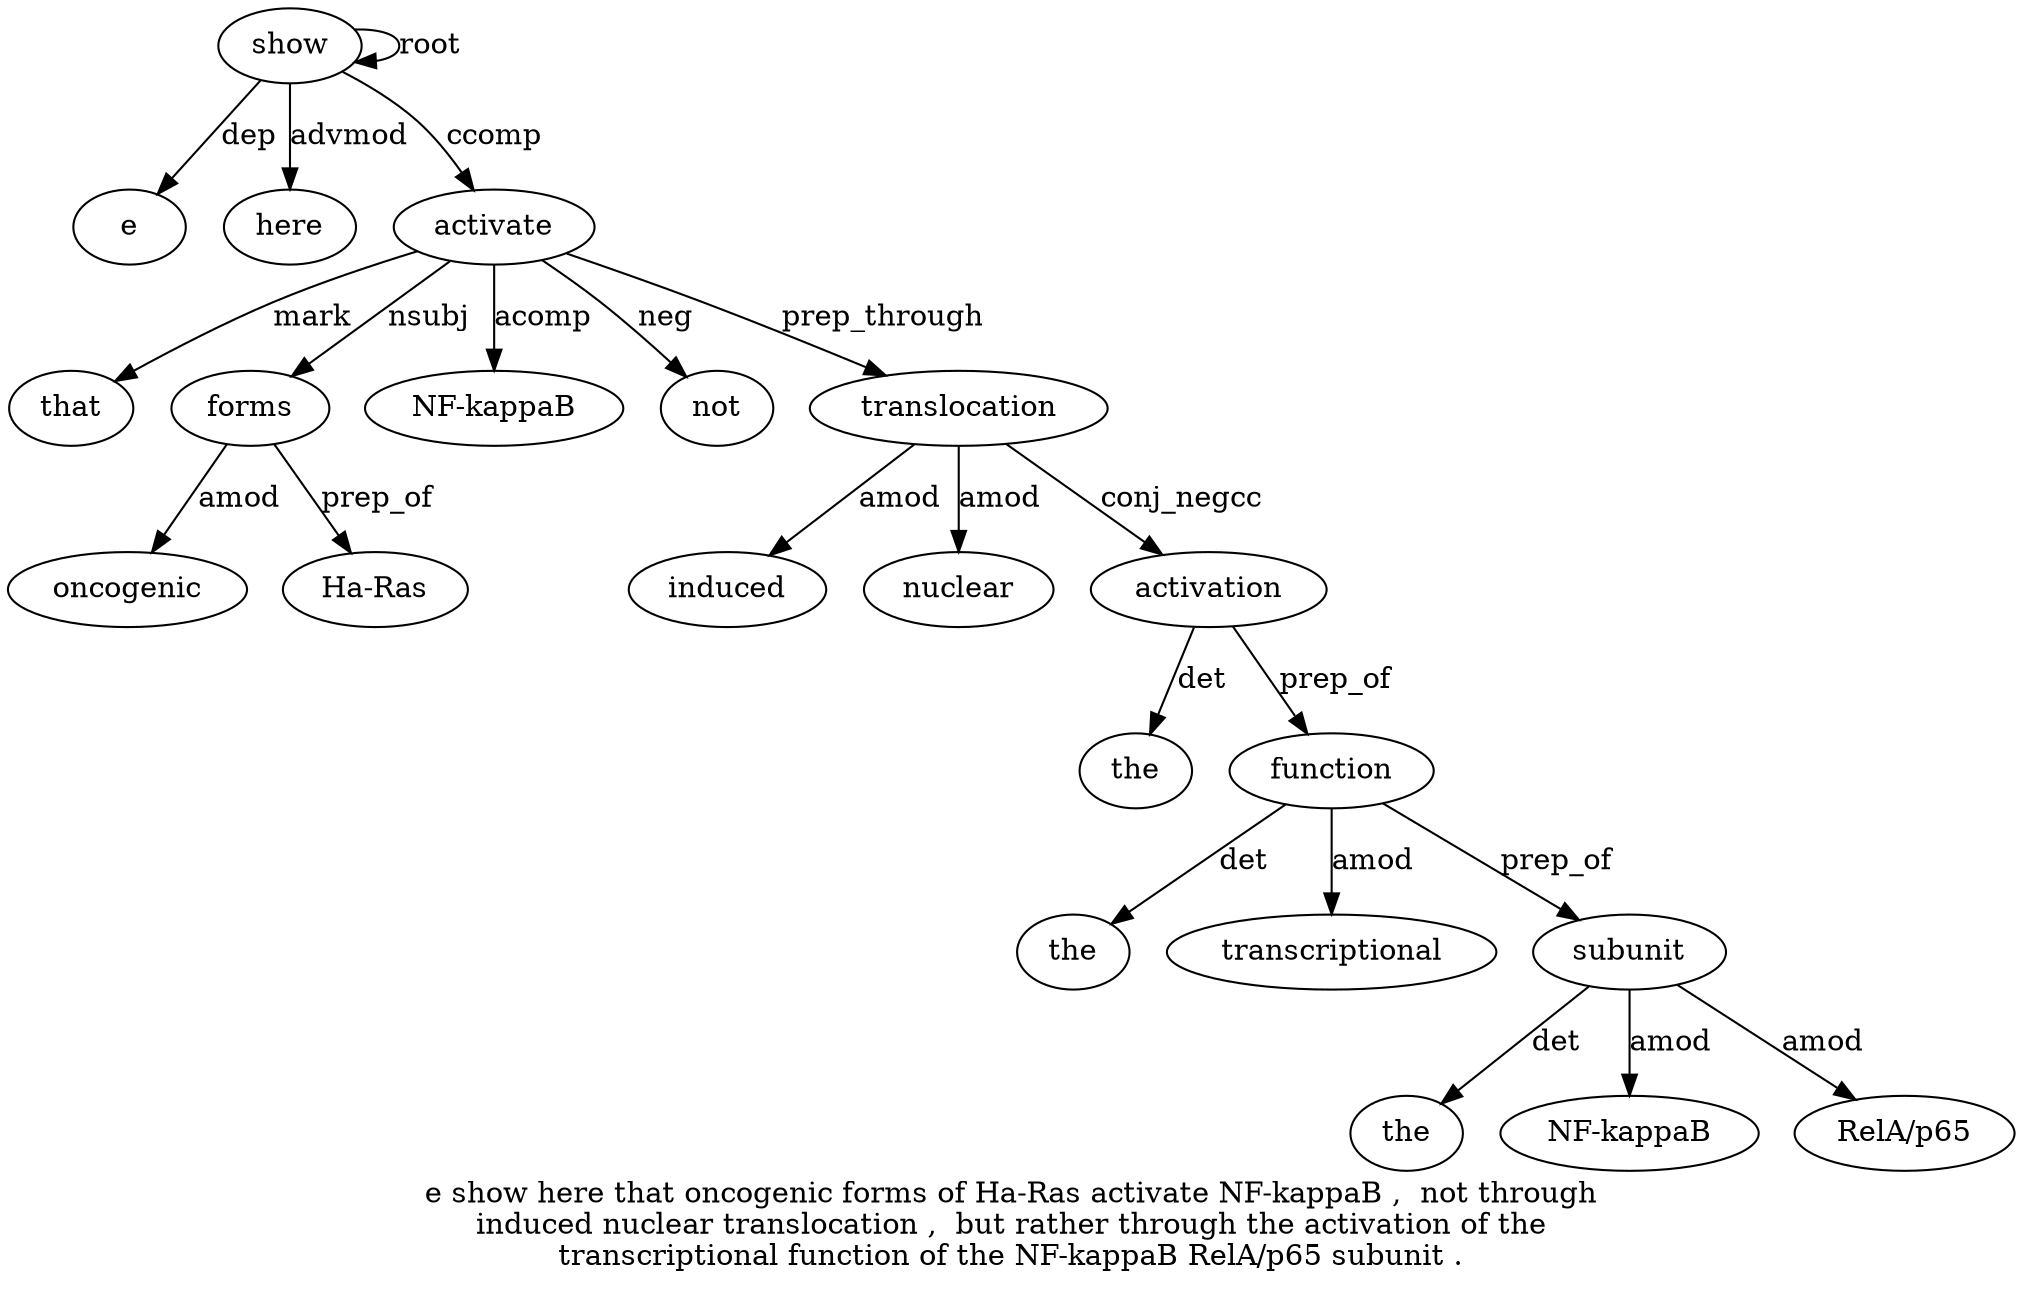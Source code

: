 digraph "e show here that oncogenic forms of Ha-Ras activate NF-kappaB ,  not through induced nuclear translocation ,  but rather through the activation of the transcriptional function of the NF-kappaB RelA/p65 subunit ." {
label="e show here that oncogenic forms of Ha-Ras activate NF-kappaB ,  not through
induced nuclear translocation ,  but rather through the activation of the
transcriptional function of the NF-kappaB RelA/p65 subunit .";
show2 [style=filled, fillcolor=white, label=show];
e1 [style=filled, fillcolor=white, label=e];
show2 -> e1  [label=dep];
show2 -> show2  [label=root];
here3 [style=filled, fillcolor=white, label=here];
show2 -> here3  [label=advmod];
activate9 [style=filled, fillcolor=white, label=activate];
that4 [style=filled, fillcolor=white, label=that];
activate9 -> that4  [label=mark];
forms6 [style=filled, fillcolor=white, label=forms];
oncogenic5 [style=filled, fillcolor=white, label=oncogenic];
forms6 -> oncogenic5  [label=amod];
activate9 -> forms6  [label=nsubj];
"Ha-Ras8" [style=filled, fillcolor=white, label="Ha-Ras"];
forms6 -> "Ha-Ras8"  [label=prep_of];
show2 -> activate9  [label=ccomp];
"NF-kappaB10" [style=filled, fillcolor=white, label="NF-kappaB"];
activate9 -> "NF-kappaB10"  [label=acomp];
not12 [style=filled, fillcolor=white, label=not];
activate9 -> not12  [label=neg];
translocation16 [style=filled, fillcolor=white, label=translocation];
induced14 [style=filled, fillcolor=white, label=induced];
translocation16 -> induced14  [label=amod];
nuclear15 [style=filled, fillcolor=white, label=nuclear];
translocation16 -> nuclear15  [label=amod];
activate9 -> translocation16  [label=prep_through];
activation22 [style=filled, fillcolor=white, label=activation];
the21 [style=filled, fillcolor=white, label=the];
activation22 -> the21  [label=det];
translocation16 -> activation22  [label=conj_negcc];
function26 [style=filled, fillcolor=white, label=function];
the24 [style=filled, fillcolor=white, label=the];
function26 -> the24  [label=det];
transcriptional25 [style=filled, fillcolor=white, label=transcriptional];
function26 -> transcriptional25  [label=amod];
activation22 -> function26  [label=prep_of];
subunit31 [style=filled, fillcolor=white, label=subunit];
the28 [style=filled, fillcolor=white, label=the];
subunit31 -> the28  [label=det];
"NF-kappaB29" [style=filled, fillcolor=white, label="NF-kappaB"];
subunit31 -> "NF-kappaB29"  [label=amod];
"RelA/p6530" [style=filled, fillcolor=white, label="RelA/p65"];
subunit31 -> "RelA/p6530"  [label=amod];
function26 -> subunit31  [label=prep_of];
}
